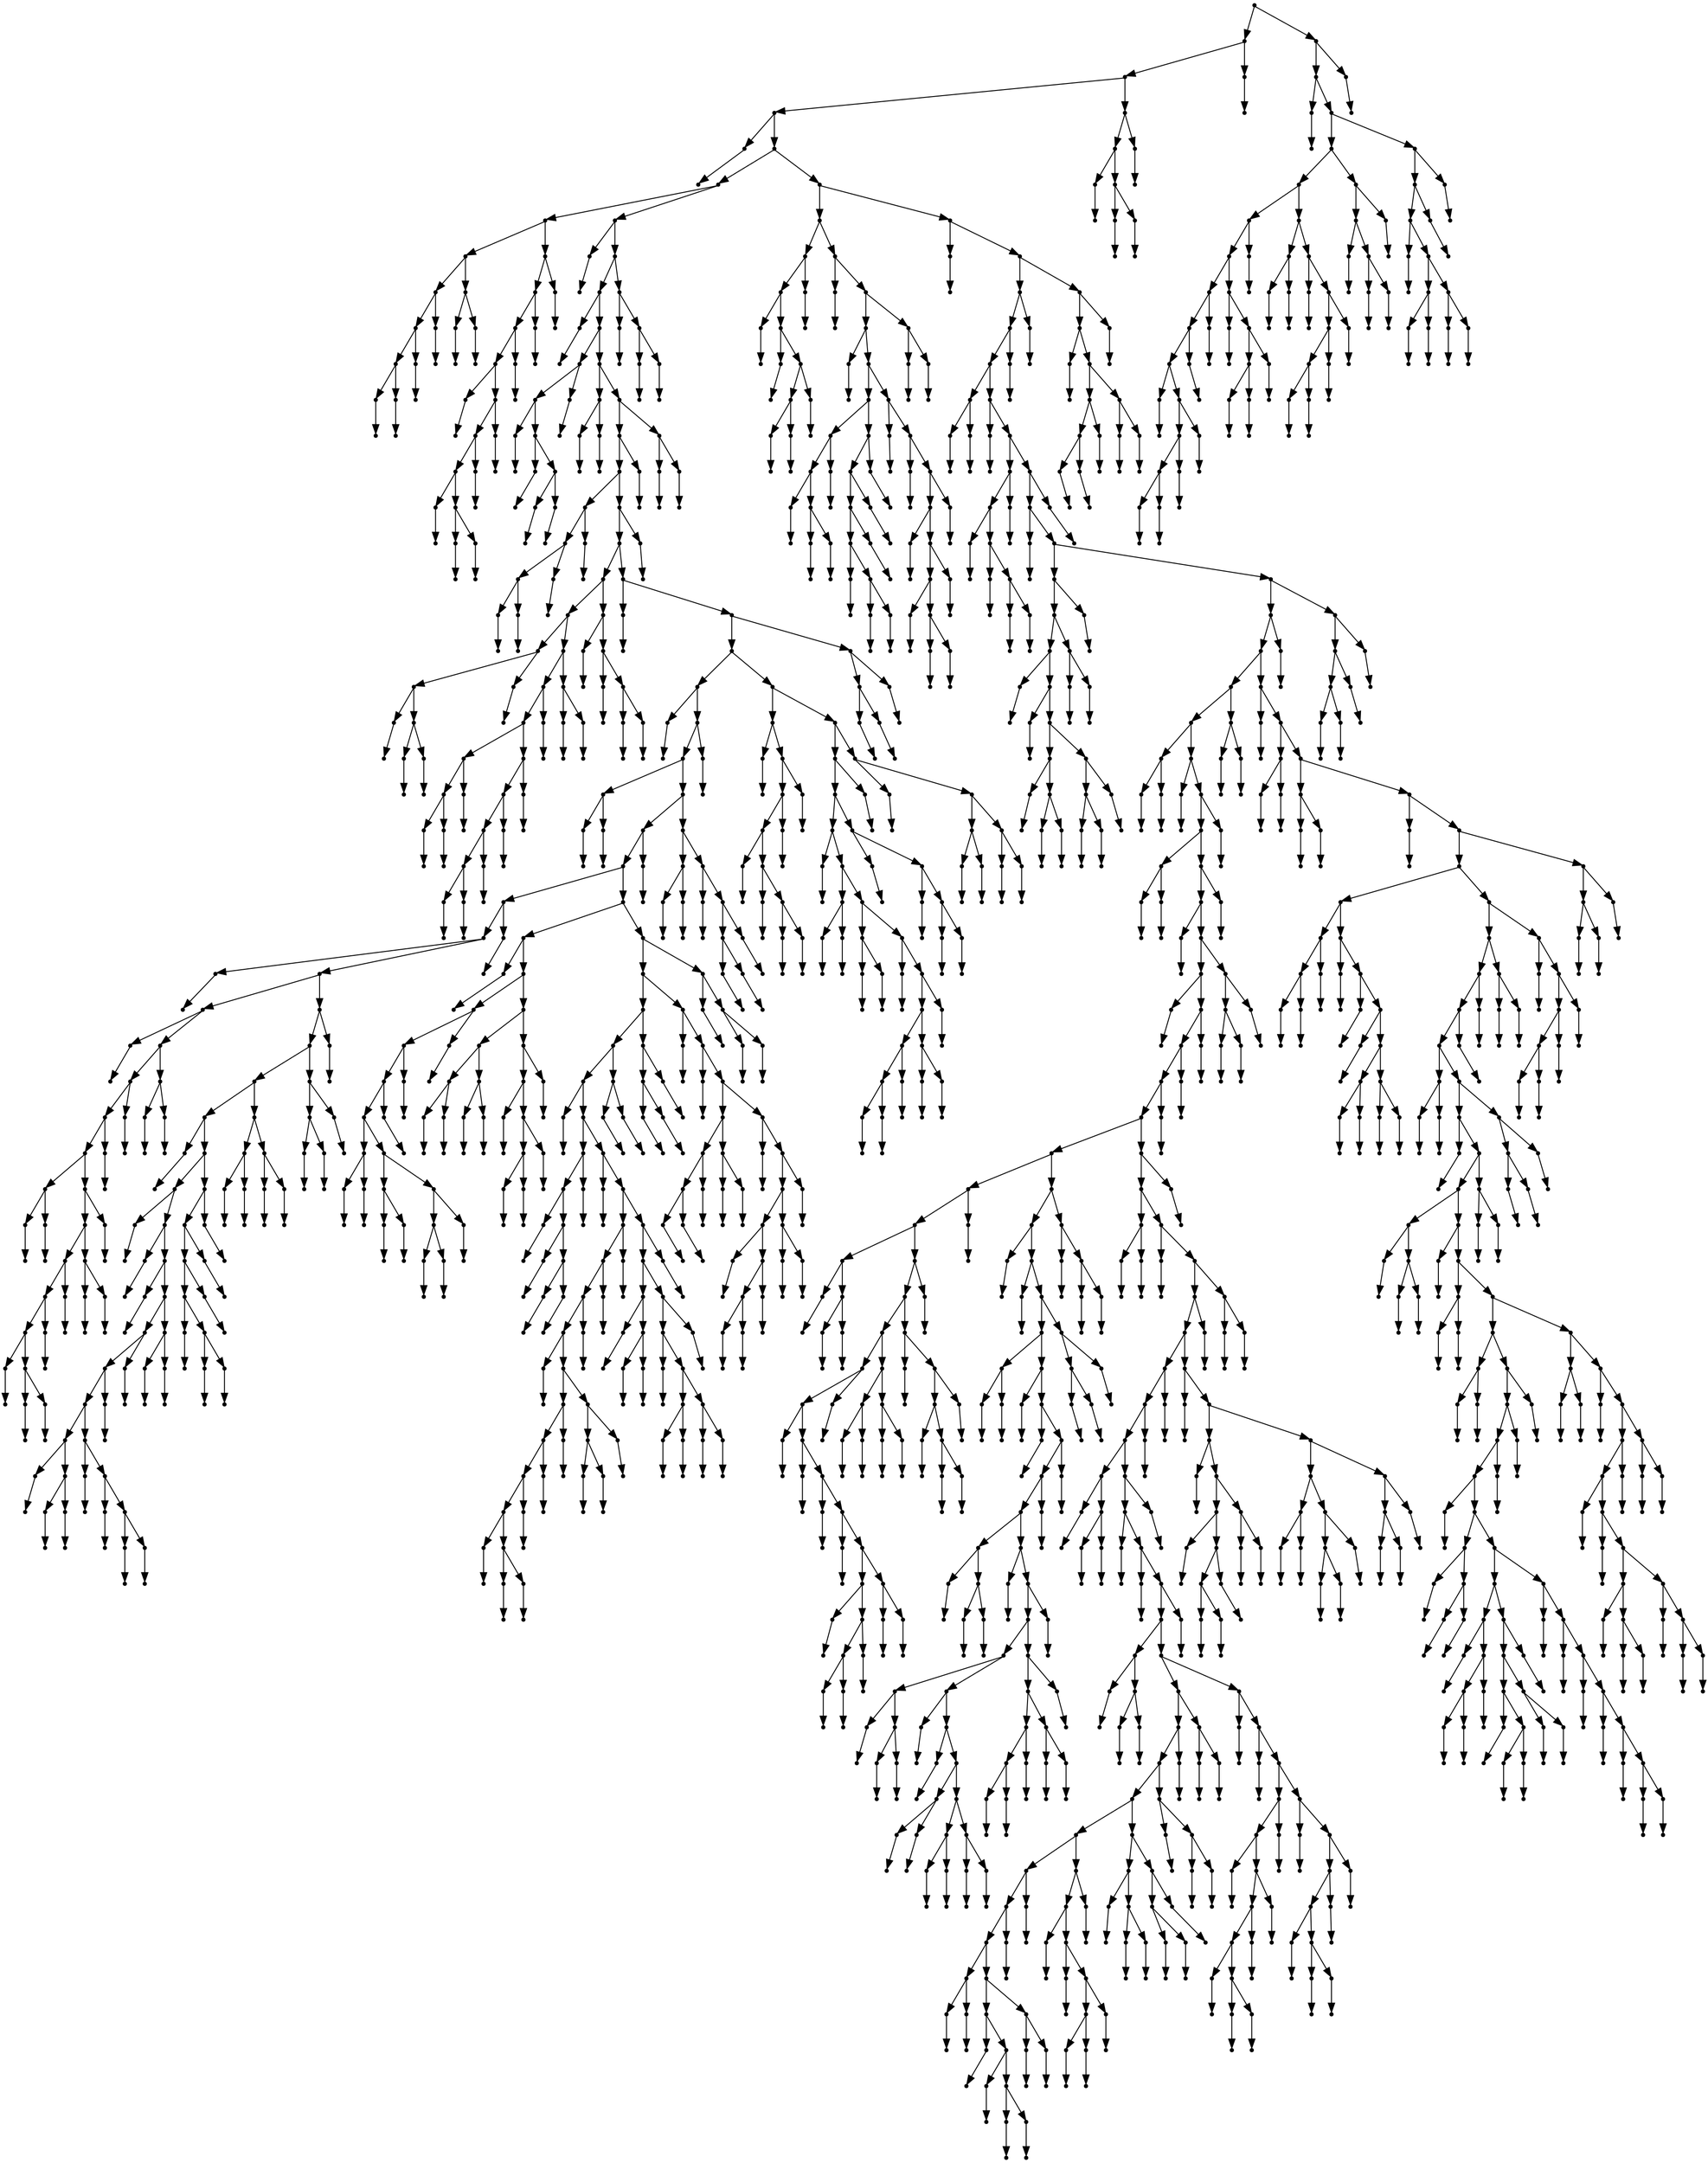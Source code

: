 digraph {
  1669 [shape=point];
  1573 [shape=point];
  1570 [shape=point];
  1558 [shape=point];
  1 [shape=point];
  0 [shape=point];
  1557 [shape=point];
  651 [shape=point];
  45 [shape=point];
  18 [shape=point];
  12 [shape=point];
  9 [shape=point];
  6 [shape=point];
  3 [shape=point];
  2 [shape=point];
  5 [shape=point];
  4 [shape=point];
  8 [shape=point];
  7 [shape=point];
  11 [shape=point];
  10 [shape=point];
  17 [shape=point];
  14 [shape=point];
  13 [shape=point];
  16 [shape=point];
  15 [shape=point];
  44 [shape=point];
  41 [shape=point];
  38 [shape=point];
  35 [shape=point];
  20 [shape=point];
  19 [shape=point];
  34 [shape=point];
  31 [shape=point];
  28 [shape=point];
  22 [shape=point];
  21 [shape=point];
  27 [shape=point];
  24 [shape=point];
  23 [shape=point];
  26 [shape=point];
  25 [shape=point];
  30 [shape=point];
  29 [shape=point];
  33 [shape=point];
  32 [shape=point];
  37 [shape=point];
  36 [shape=point];
  40 [shape=point];
  39 [shape=point];
  43 [shape=point];
  42 [shape=point];
  650 [shape=point];
  47 [shape=point];
  46 [shape=point];
  649 [shape=point];
  640 [shape=point];
  49 [shape=point];
  48 [shape=point];
  639 [shape=point];
  63 [shape=point];
  60 [shape=point];
  51 [shape=point];
  50 [shape=point];
  59 [shape=point];
  53 [shape=point];
  52 [shape=point];
  58 [shape=point];
  55 [shape=point];
  54 [shape=point];
  57 [shape=point];
  56 [shape=point];
  62 [shape=point];
  61 [shape=point];
  638 [shape=point];
  68 [shape=point];
  65 [shape=point];
  64 [shape=point];
  67 [shape=point];
  66 [shape=point];
  637 [shape=point];
  631 [shape=point];
  628 [shape=point];
  79 [shape=point];
  76 [shape=point];
  73 [shape=point];
  70 [shape=point];
  69 [shape=point];
  72 [shape=point];
  71 [shape=point];
  75 [shape=point];
  74 [shape=point];
  78 [shape=point];
  77 [shape=point];
  627 [shape=point];
  624 [shape=point];
  135 [shape=point];
  123 [shape=point];
  90 [shape=point];
  87 [shape=point];
  81 [shape=point];
  80 [shape=point];
  86 [shape=point];
  83 [shape=point];
  82 [shape=point];
  85 [shape=point];
  84 [shape=point];
  89 [shape=point];
  88 [shape=point];
  122 [shape=point];
  116 [shape=point];
  113 [shape=point];
  98 [shape=point];
  95 [shape=point];
  92 [shape=point];
  91 [shape=point];
  94 [shape=point];
  93 [shape=point];
  97 [shape=point];
  96 [shape=point];
  112 [shape=point];
  109 [shape=point];
  106 [shape=point];
  103 [shape=point];
  100 [shape=point];
  99 [shape=point];
  102 [shape=point];
  101 [shape=point];
  105 [shape=point];
  104 [shape=point];
  108 [shape=point];
  107 [shape=point];
  111 [shape=point];
  110 [shape=point];
  115 [shape=point];
  114 [shape=point];
  121 [shape=point];
  118 [shape=point];
  117 [shape=point];
  120 [shape=point];
  119 [shape=point];
  134 [shape=point];
  125 [shape=point];
  124 [shape=point];
  133 [shape=point];
  127 [shape=point];
  126 [shape=point];
  132 [shape=point];
  129 [shape=point];
  128 [shape=point];
  131 [shape=point];
  130 [shape=point];
  623 [shape=point];
  137 [shape=point];
  136 [shape=point];
  622 [shape=point];
  613 [shape=point];
  526 [shape=point];
  139 [shape=point];
  138 [shape=point];
  525 [shape=point];
  522 [shape=point];
  144 [shape=point];
  141 [shape=point];
  140 [shape=point];
  143 [shape=point];
  142 [shape=point];
  521 [shape=point];
  503 [shape=point];
  500 [shape=point];
  281 [shape=point];
  278 [shape=point];
  146 [shape=point];
  145 [shape=point];
  277 [shape=point];
  190 [shape=point];
  148 [shape=point];
  147 [shape=point];
  189 [shape=point];
  183 [shape=point];
  180 [shape=point];
  177 [shape=point];
  153 [shape=point];
  150 [shape=point];
  149 [shape=point];
  152 [shape=point];
  151 [shape=point];
  176 [shape=point];
  173 [shape=point];
  167 [shape=point];
  164 [shape=point];
  161 [shape=point];
  155 [shape=point];
  154 [shape=point];
  160 [shape=point];
  157 [shape=point];
  156 [shape=point];
  159 [shape=point];
  158 [shape=point];
  163 [shape=point];
  162 [shape=point];
  166 [shape=point];
  165 [shape=point];
  172 [shape=point];
  169 [shape=point];
  168 [shape=point];
  171 [shape=point];
  170 [shape=point];
  175 [shape=point];
  174 [shape=point];
  179 [shape=point];
  178 [shape=point];
  182 [shape=point];
  181 [shape=point];
  188 [shape=point];
  185 [shape=point];
  184 [shape=point];
  187 [shape=point];
  186 [shape=point];
  276 [shape=point];
  273 [shape=point];
  264 [shape=point];
  252 [shape=point];
  192 [shape=point];
  191 [shape=point];
  251 [shape=point];
  233 [shape=point];
  194 [shape=point];
  193 [shape=point];
  232 [shape=point];
  196 [shape=point];
  195 [shape=point];
  231 [shape=point];
  198 [shape=point];
  197 [shape=point];
  230 [shape=point];
  224 [shape=point];
  221 [shape=point];
  218 [shape=point];
  206 [shape=point];
  200 [shape=point];
  199 [shape=point];
  205 [shape=point];
  202 [shape=point];
  201 [shape=point];
  204 [shape=point];
  203 [shape=point];
  217 [shape=point];
  208 [shape=point];
  207 [shape=point];
  216 [shape=point];
  210 [shape=point];
  209 [shape=point];
  215 [shape=point];
  212 [shape=point];
  211 [shape=point];
  214 [shape=point];
  213 [shape=point];
  220 [shape=point];
  219 [shape=point];
  223 [shape=point];
  222 [shape=point];
  229 [shape=point];
  226 [shape=point];
  225 [shape=point];
  228 [shape=point];
  227 [shape=point];
  250 [shape=point];
  247 [shape=point];
  244 [shape=point];
  241 [shape=point];
  235 [shape=point];
  234 [shape=point];
  240 [shape=point];
  237 [shape=point];
  236 [shape=point];
  239 [shape=point];
  238 [shape=point];
  243 [shape=point];
  242 [shape=point];
  246 [shape=point];
  245 [shape=point];
  249 [shape=point];
  248 [shape=point];
  263 [shape=point];
  257 [shape=point];
  254 [shape=point];
  253 [shape=point];
  256 [shape=point];
  255 [shape=point];
  262 [shape=point];
  259 [shape=point];
  258 [shape=point];
  261 [shape=point];
  260 [shape=point];
  272 [shape=point];
  269 [shape=point];
  266 [shape=point];
  265 [shape=point];
  268 [shape=point];
  267 [shape=point];
  271 [shape=point];
  270 [shape=point];
  275 [shape=point];
  274 [shape=point];
  280 [shape=point];
  279 [shape=point];
  499 [shape=point];
  340 [shape=point];
  283 [shape=point];
  282 [shape=point];
  339 [shape=point];
  312 [shape=point];
  309 [shape=point];
  306 [shape=point];
  303 [shape=point];
  288 [shape=point];
  285 [shape=point];
  284 [shape=point];
  287 [shape=point];
  286 [shape=point];
  302 [shape=point];
  293 [shape=point];
  290 [shape=point];
  289 [shape=point];
  292 [shape=point];
  291 [shape=point];
  301 [shape=point];
  298 [shape=point];
  295 [shape=point];
  294 [shape=point];
  297 [shape=point];
  296 [shape=point];
  300 [shape=point];
  299 [shape=point];
  305 [shape=point];
  304 [shape=point];
  308 [shape=point];
  307 [shape=point];
  311 [shape=point];
  310 [shape=point];
  338 [shape=point];
  323 [shape=point];
  317 [shape=point];
  314 [shape=point];
  313 [shape=point];
  316 [shape=point];
  315 [shape=point];
  322 [shape=point];
  319 [shape=point];
  318 [shape=point];
  321 [shape=point];
  320 [shape=point];
  337 [shape=point];
  334 [shape=point];
  325 [shape=point];
  324 [shape=point];
  333 [shape=point];
  330 [shape=point];
  327 [shape=point];
  326 [shape=point];
  329 [shape=point];
  328 [shape=point];
  332 [shape=point];
  331 [shape=point];
  336 [shape=point];
  335 [shape=point];
  498 [shape=point];
  489 [shape=point];
  444 [shape=point];
  435 [shape=point];
  429 [shape=point];
  342 [shape=point];
  341 [shape=point];
  428 [shape=point];
  356 [shape=point];
  353 [shape=point];
  344 [shape=point];
  343 [shape=point];
  352 [shape=point];
  346 [shape=point];
  345 [shape=point];
  351 [shape=point];
  348 [shape=point];
  347 [shape=point];
  350 [shape=point];
  349 [shape=point];
  355 [shape=point];
  354 [shape=point];
  427 [shape=point];
  358 [shape=point];
  357 [shape=point];
  426 [shape=point];
  396 [shape=point];
  393 [shape=point];
  390 [shape=point];
  387 [shape=point];
  360 [shape=point];
  359 [shape=point];
  386 [shape=point];
  377 [shape=point];
  374 [shape=point];
  371 [shape=point];
  368 [shape=point];
  362 [shape=point];
  361 [shape=point];
  367 [shape=point];
  364 [shape=point];
  363 [shape=point];
  366 [shape=point];
  365 [shape=point];
  370 [shape=point];
  369 [shape=point];
  373 [shape=point];
  372 [shape=point];
  376 [shape=point];
  375 [shape=point];
  385 [shape=point];
  382 [shape=point];
  379 [shape=point];
  378 [shape=point];
  381 [shape=point];
  380 [shape=point];
  384 [shape=point];
  383 [shape=point];
  389 [shape=point];
  388 [shape=point];
  392 [shape=point];
  391 [shape=point];
  395 [shape=point];
  394 [shape=point];
  425 [shape=point];
  422 [shape=point];
  404 [shape=point];
  398 [shape=point];
  397 [shape=point];
  403 [shape=point];
  400 [shape=point];
  399 [shape=point];
  402 [shape=point];
  401 [shape=point];
  421 [shape=point];
  418 [shape=point];
  406 [shape=point];
  405 [shape=point];
  417 [shape=point];
  411 [shape=point];
  408 [shape=point];
  407 [shape=point];
  410 [shape=point];
  409 [shape=point];
  416 [shape=point];
  413 [shape=point];
  412 [shape=point];
  415 [shape=point];
  414 [shape=point];
  420 [shape=point];
  419 [shape=point];
  424 [shape=point];
  423 [shape=point];
  434 [shape=point];
  431 [shape=point];
  430 [shape=point];
  433 [shape=point];
  432 [shape=point];
  443 [shape=point];
  440 [shape=point];
  437 [shape=point];
  436 [shape=point];
  439 [shape=point];
  438 [shape=point];
  442 [shape=point];
  441 [shape=point];
  488 [shape=point];
  446 [shape=point];
  445 [shape=point];
  487 [shape=point];
  448 [shape=point];
  447 [shape=point];
  486 [shape=point];
  462 [shape=point];
  456 [shape=point];
  453 [shape=point];
  450 [shape=point];
  449 [shape=point];
  452 [shape=point];
  451 [shape=point];
  455 [shape=point];
  454 [shape=point];
  461 [shape=point];
  458 [shape=point];
  457 [shape=point];
  460 [shape=point];
  459 [shape=point];
  485 [shape=point];
  464 [shape=point];
  463 [shape=point];
  484 [shape=point];
  481 [shape=point];
  475 [shape=point];
  466 [shape=point];
  465 [shape=point];
  474 [shape=point];
  471 [shape=point];
  468 [shape=point];
  467 [shape=point];
  470 [shape=point];
  469 [shape=point];
  473 [shape=point];
  472 [shape=point];
  480 [shape=point];
  477 [shape=point];
  476 [shape=point];
  479 [shape=point];
  478 [shape=point];
  483 [shape=point];
  482 [shape=point];
  497 [shape=point];
  491 [shape=point];
  490 [shape=point];
  496 [shape=point];
  493 [shape=point];
  492 [shape=point];
  495 [shape=point];
  494 [shape=point];
  502 [shape=point];
  501 [shape=point];
  520 [shape=point];
  508 [shape=point];
  505 [shape=point];
  504 [shape=point];
  507 [shape=point];
  506 [shape=point];
  519 [shape=point];
  510 [shape=point];
  509 [shape=point];
  518 [shape=point];
  515 [shape=point];
  512 [shape=point];
  511 [shape=point];
  514 [shape=point];
  513 [shape=point];
  517 [shape=point];
  516 [shape=point];
  524 [shape=point];
  523 [shape=point];
  612 [shape=point];
  546 [shape=point];
  528 [shape=point];
  527 [shape=point];
  545 [shape=point];
  542 [shape=point];
  539 [shape=point];
  530 [shape=point];
  529 [shape=point];
  538 [shape=point];
  532 [shape=point];
  531 [shape=point];
  537 [shape=point];
  534 [shape=point];
  533 [shape=point];
  536 [shape=point];
  535 [shape=point];
  541 [shape=point];
  540 [shape=point];
  544 [shape=point];
  543 [shape=point];
  611 [shape=point];
  596 [shape=point];
  593 [shape=point];
  581 [shape=point];
  548 [shape=point];
  547 [shape=point];
  580 [shape=point];
  553 [shape=point];
  550 [shape=point];
  549 [shape=point];
  552 [shape=point];
  551 [shape=point];
  579 [shape=point];
  558 [shape=point];
  555 [shape=point];
  554 [shape=point];
  557 [shape=point];
  556 [shape=point];
  578 [shape=point];
  560 [shape=point];
  559 [shape=point];
  577 [shape=point];
  574 [shape=point];
  568 [shape=point];
  565 [shape=point];
  562 [shape=point];
  561 [shape=point];
  564 [shape=point];
  563 [shape=point];
  567 [shape=point];
  566 [shape=point];
  573 [shape=point];
  570 [shape=point];
  569 [shape=point];
  572 [shape=point];
  571 [shape=point];
  576 [shape=point];
  575 [shape=point];
  592 [shape=point];
  583 [shape=point];
  582 [shape=point];
  591 [shape=point];
  585 [shape=point];
  584 [shape=point];
  590 [shape=point];
  587 [shape=point];
  586 [shape=point];
  589 [shape=point];
  588 [shape=point];
  595 [shape=point];
  594 [shape=point];
  610 [shape=point];
  598 [shape=point];
  597 [shape=point];
  609 [shape=point];
  603 [shape=point];
  600 [shape=point];
  599 [shape=point];
  602 [shape=point];
  601 [shape=point];
  608 [shape=point];
  605 [shape=point];
  604 [shape=point];
  607 [shape=point];
  606 [shape=point];
  621 [shape=point];
  618 [shape=point];
  615 [shape=point];
  614 [shape=point];
  617 [shape=point];
  616 [shape=point];
  620 [shape=point];
  619 [shape=point];
  626 [shape=point];
  625 [shape=point];
  630 [shape=point];
  629 [shape=point];
  636 [shape=point];
  633 [shape=point];
  632 [shape=point];
  635 [shape=point];
  634 [shape=point];
  648 [shape=point];
  642 [shape=point];
  641 [shape=point];
  647 [shape=point];
  644 [shape=point];
  643 [shape=point];
  646 [shape=point];
  645 [shape=point];
  1556 [shape=point];
  734 [shape=point];
  668 [shape=point];
  665 [shape=point];
  653 [shape=point];
  652 [shape=point];
  664 [shape=point];
  655 [shape=point];
  654 [shape=point];
  663 [shape=point];
  660 [shape=point];
  657 [shape=point];
  656 [shape=point];
  659 [shape=point];
  658 [shape=point];
  662 [shape=point];
  661 [shape=point];
  667 [shape=point];
  666 [shape=point];
  733 [shape=point];
  670 [shape=point];
  669 [shape=point];
  732 [shape=point];
  726 [shape=point];
  672 [shape=point];
  671 [shape=point];
  725 [shape=point];
  701 [shape=point];
  683 [shape=point];
  680 [shape=point];
  674 [shape=point];
  673 [shape=point];
  679 [shape=point];
  676 [shape=point];
  675 [shape=point];
  678 [shape=point];
  677 [shape=point];
  682 [shape=point];
  681 [shape=point];
  700 [shape=point];
  697 [shape=point];
  694 [shape=point];
  691 [shape=point];
  685 [shape=point];
  684 [shape=point];
  690 [shape=point];
  687 [shape=point];
  686 [shape=point];
  689 [shape=point];
  688 [shape=point];
  693 [shape=point];
  692 [shape=point];
  696 [shape=point];
  695 [shape=point];
  699 [shape=point];
  698 [shape=point];
  724 [shape=point];
  703 [shape=point];
  702 [shape=point];
  723 [shape=point];
  705 [shape=point];
  704 [shape=point];
  722 [shape=point];
  719 [shape=point];
  707 [shape=point];
  706 [shape=point];
  718 [shape=point];
  715 [shape=point];
  709 [shape=point];
  708 [shape=point];
  714 [shape=point];
  711 [shape=point];
  710 [shape=point];
  713 [shape=point];
  712 [shape=point];
  717 [shape=point];
  716 [shape=point];
  721 [shape=point];
  720 [shape=point];
  731 [shape=point];
  728 [shape=point];
  727 [shape=point];
  730 [shape=point];
  729 [shape=point];
  1555 [shape=point];
  736 [shape=point];
  735 [shape=point];
  1554 [shape=point];
  1533 [shape=point];
  1530 [shape=point];
  1527 [shape=point];
  741 [shape=point];
  738 [shape=point];
  737 [shape=point];
  740 [shape=point];
  739 [shape=point];
  1526 [shape=point];
  743 [shape=point];
  742 [shape=point];
  1525 [shape=point];
  757 [shape=point];
  754 [shape=point];
  745 [shape=point];
  744 [shape=point];
  753 [shape=point];
  747 [shape=point];
  746 [shape=point];
  752 [shape=point];
  749 [shape=point];
  748 [shape=point];
  751 [shape=point];
  750 [shape=point];
  756 [shape=point];
  755 [shape=point];
  1524 [shape=point];
  1521 [shape=point];
  759 [shape=point];
  758 [shape=point];
  1520 [shape=point];
  791 [shape=point];
  788 [shape=point];
  782 [shape=point];
  761 [shape=point];
  760 [shape=point];
  781 [shape=point];
  763 [shape=point];
  762 [shape=point];
  780 [shape=point];
  771 [shape=point];
  765 [shape=point];
  764 [shape=point];
  770 [shape=point];
  767 [shape=point];
  766 [shape=point];
  769 [shape=point];
  768 [shape=point];
  779 [shape=point];
  776 [shape=point];
  773 [shape=point];
  772 [shape=point];
  775 [shape=point];
  774 [shape=point];
  778 [shape=point];
  777 [shape=point];
  787 [shape=point];
  784 [shape=point];
  783 [shape=point];
  786 [shape=point];
  785 [shape=point];
  790 [shape=point];
  789 [shape=point];
  1519 [shape=point];
  1507 [shape=point];
  1504 [shape=point];
  1258 [shape=point];
  1252 [shape=point];
  796 [shape=point];
  793 [shape=point];
  792 [shape=point];
  795 [shape=point];
  794 [shape=point];
  1251 [shape=point];
  798 [shape=point];
  797 [shape=point];
  1250 [shape=point];
  1247 [shape=point];
  803 [shape=point];
  800 [shape=point];
  799 [shape=point];
  802 [shape=point];
  801 [shape=point];
  1246 [shape=point];
  1243 [shape=point];
  805 [shape=point];
  804 [shape=point];
  1242 [shape=point];
  1233 [shape=point];
  807 [shape=point];
  806 [shape=point];
  1232 [shape=point];
  1229 [shape=point];
  1226 [shape=point];
  1223 [shape=point];
  989 [shape=point];
  881 [shape=point];
  878 [shape=point];
  815 [shape=point];
  809 [shape=point];
  808 [shape=point];
  814 [shape=point];
  811 [shape=point];
  810 [shape=point];
  813 [shape=point];
  812 [shape=point];
  877 [shape=point];
  874 [shape=point];
  859 [shape=point];
  847 [shape=point];
  844 [shape=point];
  817 [shape=point];
  816 [shape=point];
  843 [shape=point];
  819 [shape=point];
  818 [shape=point];
  842 [shape=point];
  821 [shape=point];
  820 [shape=point];
  841 [shape=point];
  823 [shape=point];
  822 [shape=point];
  840 [shape=point];
  834 [shape=point];
  825 [shape=point];
  824 [shape=point];
  833 [shape=point];
  830 [shape=point];
  827 [shape=point];
  826 [shape=point];
  829 [shape=point];
  828 [shape=point];
  832 [shape=point];
  831 [shape=point];
  839 [shape=point];
  836 [shape=point];
  835 [shape=point];
  838 [shape=point];
  837 [shape=point];
  846 [shape=point];
  845 [shape=point];
  858 [shape=point];
  852 [shape=point];
  849 [shape=point];
  848 [shape=point];
  851 [shape=point];
  850 [shape=point];
  857 [shape=point];
  854 [shape=point];
  853 [shape=point];
  856 [shape=point];
  855 [shape=point];
  873 [shape=point];
  861 [shape=point];
  860 [shape=point];
  872 [shape=point];
  869 [shape=point];
  863 [shape=point];
  862 [shape=point];
  868 [shape=point];
  865 [shape=point];
  864 [shape=point];
  867 [shape=point];
  866 [shape=point];
  871 [shape=point];
  870 [shape=point];
  876 [shape=point];
  875 [shape=point];
  880 [shape=point];
  879 [shape=point];
  988 [shape=point];
  979 [shape=point];
  883 [shape=point];
  882 [shape=point];
  978 [shape=point];
  885 [shape=point];
  884 [shape=point];
  977 [shape=point];
  968 [shape=point];
  890 [shape=point];
  887 [shape=point];
  886 [shape=point];
  889 [shape=point];
  888 [shape=point];
  967 [shape=point];
  892 [shape=point];
  891 [shape=point];
  966 [shape=point];
  894 [shape=point];
  893 [shape=point];
  965 [shape=point];
  962 [shape=point];
  959 [shape=point];
  902 [shape=point];
  896 [shape=point];
  895 [shape=point];
  901 [shape=point];
  898 [shape=point];
  897 [shape=point];
  900 [shape=point];
  899 [shape=point];
  958 [shape=point];
  904 [shape=point];
  903 [shape=point];
  957 [shape=point];
  954 [shape=point];
  936 [shape=point];
  912 [shape=point];
  906 [shape=point];
  905 [shape=point];
  911 [shape=point];
  908 [shape=point];
  907 [shape=point];
  910 [shape=point];
  909 [shape=point];
  935 [shape=point];
  914 [shape=point];
  913 [shape=point];
  934 [shape=point];
  916 [shape=point];
  915 [shape=point];
  933 [shape=point];
  921 [shape=point];
  918 [shape=point];
  917 [shape=point];
  920 [shape=point];
  919 [shape=point];
  932 [shape=point];
  926 [shape=point];
  923 [shape=point];
  922 [shape=point];
  925 [shape=point];
  924 [shape=point];
  931 [shape=point];
  928 [shape=point];
  927 [shape=point];
  930 [shape=point];
  929 [shape=point];
  953 [shape=point];
  950 [shape=point];
  944 [shape=point];
  941 [shape=point];
  938 [shape=point];
  937 [shape=point];
  940 [shape=point];
  939 [shape=point];
  943 [shape=point];
  942 [shape=point];
  949 [shape=point];
  946 [shape=point];
  945 [shape=point];
  948 [shape=point];
  947 [shape=point];
  952 [shape=point];
  951 [shape=point];
  956 [shape=point];
  955 [shape=point];
  961 [shape=point];
  960 [shape=point];
  964 [shape=point];
  963 [shape=point];
  976 [shape=point];
  973 [shape=point];
  970 [shape=point];
  969 [shape=point];
  972 [shape=point];
  971 [shape=point];
  975 [shape=point];
  974 [shape=point];
  987 [shape=point];
  981 [shape=point];
  980 [shape=point];
  986 [shape=point];
  983 [shape=point];
  982 [shape=point];
  985 [shape=point];
  984 [shape=point];
  1222 [shape=point];
  1219 [shape=point];
  994 [shape=point];
  991 [shape=point];
  990 [shape=point];
  993 [shape=point];
  992 [shape=point];
  1218 [shape=point];
  996 [shape=point];
  995 [shape=point];
  1217 [shape=point];
  1211 [shape=point];
  1208 [shape=point];
  1160 [shape=point];
  1157 [shape=point];
  1154 [shape=point];
  1004 [shape=point];
  998 [shape=point];
  997 [shape=point];
  1003 [shape=point];
  1000 [shape=point];
  999 [shape=point];
  1002 [shape=point];
  1001 [shape=point];
  1153 [shape=point];
  1150 [shape=point];
  1006 [shape=point];
  1005 [shape=point];
  1149 [shape=point];
  1008 [shape=point];
  1007 [shape=point];
  1148 [shape=point];
  1145 [shape=point];
  1016 [shape=point];
  1010 [shape=point];
  1009 [shape=point];
  1015 [shape=point];
  1012 [shape=point];
  1011 [shape=point];
  1014 [shape=point];
  1013 [shape=point];
  1144 [shape=point];
  1099 [shape=point];
  1093 [shape=point];
  1090 [shape=point];
  1081 [shape=point];
  1063 [shape=point];
  1045 [shape=point];
  1042 [shape=point];
  1039 [shape=point];
  1021 [shape=point];
  1018 [shape=point];
  1017 [shape=point];
  1020 [shape=point];
  1019 [shape=point];
  1038 [shape=point];
  1032 [shape=point];
  1023 [shape=point];
  1022 [shape=point];
  1031 [shape=point];
  1025 [shape=point];
  1024 [shape=point];
  1030 [shape=point];
  1027 [shape=point];
  1026 [shape=point];
  1029 [shape=point];
  1028 [shape=point];
  1037 [shape=point];
  1034 [shape=point];
  1033 [shape=point];
  1036 [shape=point];
  1035 [shape=point];
  1041 [shape=point];
  1040 [shape=point];
  1044 [shape=point];
  1043 [shape=point];
  1062 [shape=point];
  1059 [shape=point];
  1047 [shape=point];
  1046 [shape=point];
  1058 [shape=point];
  1049 [shape=point];
  1048 [shape=point];
  1057 [shape=point];
  1054 [shape=point];
  1051 [shape=point];
  1050 [shape=point];
  1053 [shape=point];
  1052 [shape=point];
  1056 [shape=point];
  1055 [shape=point];
  1061 [shape=point];
  1060 [shape=point];
  1080 [shape=point];
  1071 [shape=point];
  1065 [shape=point];
  1064 [shape=point];
  1070 [shape=point];
  1067 [shape=point];
  1066 [shape=point];
  1069 [shape=point];
  1068 [shape=point];
  1079 [shape=point];
  1076 [shape=point];
  1073 [shape=point];
  1072 [shape=point];
  1075 [shape=point];
  1074 [shape=point];
  1078 [shape=point];
  1077 [shape=point];
  1089 [shape=point];
  1083 [shape=point];
  1082 [shape=point];
  1088 [shape=point];
  1085 [shape=point];
  1084 [shape=point];
  1087 [shape=point];
  1086 [shape=point];
  1092 [shape=point];
  1091 [shape=point];
  1098 [shape=point];
  1095 [shape=point];
  1094 [shape=point];
  1097 [shape=point];
  1096 [shape=point];
  1143 [shape=point];
  1101 [shape=point];
  1100 [shape=point];
  1142 [shape=point];
  1103 [shape=point];
  1102 [shape=point];
  1141 [shape=point];
  1123 [shape=point];
  1120 [shape=point];
  1105 [shape=point];
  1104 [shape=point];
  1119 [shape=point];
  1116 [shape=point];
  1113 [shape=point];
  1107 [shape=point];
  1106 [shape=point];
  1112 [shape=point];
  1109 [shape=point];
  1108 [shape=point];
  1111 [shape=point];
  1110 [shape=point];
  1115 [shape=point];
  1114 [shape=point];
  1118 [shape=point];
  1117 [shape=point];
  1122 [shape=point];
  1121 [shape=point];
  1140 [shape=point];
  1125 [shape=point];
  1124 [shape=point];
  1139 [shape=point];
  1136 [shape=point];
  1133 [shape=point];
  1127 [shape=point];
  1126 [shape=point];
  1132 [shape=point];
  1129 [shape=point];
  1128 [shape=point];
  1131 [shape=point];
  1130 [shape=point];
  1135 [shape=point];
  1134 [shape=point];
  1138 [shape=point];
  1137 [shape=point];
  1147 [shape=point];
  1146 [shape=point];
  1152 [shape=point];
  1151 [shape=point];
  1156 [shape=point];
  1155 [shape=point];
  1159 [shape=point];
  1158 [shape=point];
  1207 [shape=point];
  1162 [shape=point];
  1161 [shape=point];
  1206 [shape=point];
  1182 [shape=point];
  1164 [shape=point];
  1163 [shape=point];
  1181 [shape=point];
  1175 [shape=point];
  1166 [shape=point];
  1165 [shape=point];
  1174 [shape=point];
  1171 [shape=point];
  1168 [shape=point];
  1167 [shape=point];
  1170 [shape=point];
  1169 [shape=point];
  1173 [shape=point];
  1172 [shape=point];
  1180 [shape=point];
  1177 [shape=point];
  1176 [shape=point];
  1179 [shape=point];
  1178 [shape=point];
  1205 [shape=point];
  1196 [shape=point];
  1187 [shape=point];
  1184 [shape=point];
  1183 [shape=point];
  1186 [shape=point];
  1185 [shape=point];
  1195 [shape=point];
  1192 [shape=point];
  1189 [shape=point];
  1188 [shape=point];
  1191 [shape=point];
  1190 [shape=point];
  1194 [shape=point];
  1193 [shape=point];
  1204 [shape=point];
  1201 [shape=point];
  1198 [shape=point];
  1197 [shape=point];
  1200 [shape=point];
  1199 [shape=point];
  1203 [shape=point];
  1202 [shape=point];
  1210 [shape=point];
  1209 [shape=point];
  1216 [shape=point];
  1213 [shape=point];
  1212 [shape=point];
  1215 [shape=point];
  1214 [shape=point];
  1221 [shape=point];
  1220 [shape=point];
  1225 [shape=point];
  1224 [shape=point];
  1228 [shape=point];
  1227 [shape=point];
  1231 [shape=point];
  1230 [shape=point];
  1241 [shape=point];
  1238 [shape=point];
  1235 [shape=point];
  1234 [shape=point];
  1237 [shape=point];
  1236 [shape=point];
  1240 [shape=point];
  1239 [shape=point];
  1245 [shape=point];
  1244 [shape=point];
  1249 [shape=point];
  1248 [shape=point];
  1257 [shape=point];
  1254 [shape=point];
  1253 [shape=point];
  1256 [shape=point];
  1255 [shape=point];
  1503 [shape=point];
  1260 [shape=point];
  1259 [shape=point];
  1502 [shape=point];
  1265 [shape=point];
  1262 [shape=point];
  1261 [shape=point];
  1264 [shape=point];
  1263 [shape=point];
  1501 [shape=point];
  1270 [shape=point];
  1267 [shape=point];
  1266 [shape=point];
  1269 [shape=point];
  1268 [shape=point];
  1500 [shape=point];
  1272 [shape=point];
  1271 [shape=point];
  1499 [shape=point];
  1490 [shape=point];
  1301 [shape=point];
  1280 [shape=point];
  1277 [shape=point];
  1274 [shape=point];
  1273 [shape=point];
  1276 [shape=point];
  1275 [shape=point];
  1279 [shape=point];
  1278 [shape=point];
  1300 [shape=point];
  1282 [shape=point];
  1281 [shape=point];
  1299 [shape=point];
  1284 [shape=point];
  1283 [shape=point];
  1298 [shape=point];
  1286 [shape=point];
  1285 [shape=point];
  1297 [shape=point];
  1291 [shape=point];
  1288 [shape=point];
  1287 [shape=point];
  1290 [shape=point];
  1289 [shape=point];
  1296 [shape=point];
  1293 [shape=point];
  1292 [shape=point];
  1295 [shape=point];
  1294 [shape=point];
  1489 [shape=point];
  1474 [shape=point];
  1468 [shape=point];
  1465 [shape=point];
  1462 [shape=point];
  1306 [shape=point];
  1303 [shape=point];
  1302 [shape=point];
  1305 [shape=point];
  1304 [shape=point];
  1461 [shape=point];
  1452 [shape=point];
  1308 [shape=point];
  1307 [shape=point];
  1451 [shape=point];
  1445 [shape=point];
  1316 [shape=point];
  1310 [shape=point];
  1309 [shape=point];
  1315 [shape=point];
  1312 [shape=point];
  1311 [shape=point];
  1314 [shape=point];
  1313 [shape=point];
  1444 [shape=point];
  1318 [shape=point];
  1317 [shape=point];
  1443 [shape=point];
  1323 [shape=point];
  1320 [shape=point];
  1319 [shape=point];
  1322 [shape=point];
  1321 [shape=point];
  1442 [shape=point];
  1400 [shape=point];
  1328 [shape=point];
  1325 [shape=point];
  1324 [shape=point];
  1327 [shape=point];
  1326 [shape=point];
  1399 [shape=point];
  1396 [shape=point];
  1393 [shape=point];
  1390 [shape=point];
  1330 [shape=point];
  1329 [shape=point];
  1389 [shape=point];
  1338 [shape=point];
  1332 [shape=point];
  1331 [shape=point];
  1337 [shape=point];
  1334 [shape=point];
  1333 [shape=point];
  1336 [shape=point];
  1335 [shape=point];
  1388 [shape=point];
  1367 [shape=point];
  1349 [shape=point];
  1340 [shape=point];
  1339 [shape=point];
  1348 [shape=point];
  1345 [shape=point];
  1342 [shape=point];
  1341 [shape=point];
  1344 [shape=point];
  1343 [shape=point];
  1347 [shape=point];
  1346 [shape=point];
  1366 [shape=point];
  1363 [shape=point];
  1357 [shape=point];
  1351 [shape=point];
  1350 [shape=point];
  1356 [shape=point];
  1353 [shape=point];
  1352 [shape=point];
  1355 [shape=point];
  1354 [shape=point];
  1362 [shape=point];
  1359 [shape=point];
  1358 [shape=point];
  1361 [shape=point];
  1360 [shape=point];
  1365 [shape=point];
  1364 [shape=point];
  1387 [shape=point];
  1369 [shape=point];
  1368 [shape=point];
  1386 [shape=point];
  1371 [shape=point];
  1370 [shape=point];
  1385 [shape=point];
  1373 [shape=point];
  1372 [shape=point];
  1384 [shape=point];
  1375 [shape=point];
  1374 [shape=point];
  1383 [shape=point];
  1377 [shape=point];
  1376 [shape=point];
  1382 [shape=point];
  1379 [shape=point];
  1378 [shape=point];
  1381 [shape=point];
  1380 [shape=point];
  1392 [shape=point];
  1391 [shape=point];
  1395 [shape=point];
  1394 [shape=point];
  1398 [shape=point];
  1397 [shape=point];
  1441 [shape=point];
  1405 [shape=point];
  1402 [shape=point];
  1401 [shape=point];
  1404 [shape=point];
  1403 [shape=point];
  1440 [shape=point];
  1407 [shape=point];
  1406 [shape=point];
  1439 [shape=point];
  1433 [shape=point];
  1430 [shape=point];
  1409 [shape=point];
  1408 [shape=point];
  1429 [shape=point];
  1411 [shape=point];
  1410 [shape=point];
  1428 [shape=point];
  1419 [shape=point];
  1413 [shape=point];
  1412 [shape=point];
  1418 [shape=point];
  1415 [shape=point];
  1414 [shape=point];
  1417 [shape=point];
  1416 [shape=point];
  1427 [shape=point];
  1421 [shape=point];
  1420 [shape=point];
  1426 [shape=point];
  1423 [shape=point];
  1422 [shape=point];
  1425 [shape=point];
  1424 [shape=point];
  1432 [shape=point];
  1431 [shape=point];
  1438 [shape=point];
  1435 [shape=point];
  1434 [shape=point];
  1437 [shape=point];
  1436 [shape=point];
  1450 [shape=point];
  1447 [shape=point];
  1446 [shape=point];
  1449 [shape=point];
  1448 [shape=point];
  1460 [shape=point];
  1457 [shape=point];
  1454 [shape=point];
  1453 [shape=point];
  1456 [shape=point];
  1455 [shape=point];
  1459 [shape=point];
  1458 [shape=point];
  1464 [shape=point];
  1463 [shape=point];
  1467 [shape=point];
  1466 [shape=point];
  1473 [shape=point];
  1470 [shape=point];
  1469 [shape=point];
  1472 [shape=point];
  1471 [shape=point];
  1488 [shape=point];
  1476 [shape=point];
  1475 [shape=point];
  1487 [shape=point];
  1484 [shape=point];
  1481 [shape=point];
  1478 [shape=point];
  1477 [shape=point];
  1480 [shape=point];
  1479 [shape=point];
  1483 [shape=point];
  1482 [shape=point];
  1486 [shape=point];
  1485 [shape=point];
  1498 [shape=point];
  1495 [shape=point];
  1492 [shape=point];
  1491 [shape=point];
  1494 [shape=point];
  1493 [shape=point];
  1497 [shape=point];
  1496 [shape=point];
  1506 [shape=point];
  1505 [shape=point];
  1518 [shape=point];
  1515 [shape=point];
  1512 [shape=point];
  1509 [shape=point];
  1508 [shape=point];
  1511 [shape=point];
  1510 [shape=point];
  1514 [shape=point];
  1513 [shape=point];
  1517 [shape=point];
  1516 [shape=point];
  1523 [shape=point];
  1522 [shape=point];
  1529 [shape=point];
  1528 [shape=point];
  1532 [shape=point];
  1531 [shape=point];
  1553 [shape=point];
  1550 [shape=point];
  1535 [shape=point];
  1534 [shape=point];
  1549 [shape=point];
  1543 [shape=point];
  1540 [shape=point];
  1537 [shape=point];
  1536 [shape=point];
  1539 [shape=point];
  1538 [shape=point];
  1542 [shape=point];
  1541 [shape=point];
  1548 [shape=point];
  1545 [shape=point];
  1544 [shape=point];
  1547 [shape=point];
  1546 [shape=point];
  1552 [shape=point];
  1551 [shape=point];
  1569 [shape=point];
  1566 [shape=point];
  1560 [shape=point];
  1559 [shape=point];
  1565 [shape=point];
  1562 [shape=point];
  1561 [shape=point];
  1564 [shape=point];
  1563 [shape=point];
  1568 [shape=point];
  1567 [shape=point];
  1572 [shape=point];
  1571 [shape=point];
  1668 [shape=point];
  1665 [shape=point];
  1575 [shape=point];
  1574 [shape=point];
  1664 [shape=point];
  1643 [shape=point];
  1631 [shape=point];
  1610 [shape=point];
  1607 [shape=point];
  1595 [shape=point];
  1592 [shape=point];
  1589 [shape=point];
  1577 [shape=point];
  1576 [shape=point];
  1588 [shape=point];
  1585 [shape=point];
  1582 [shape=point];
  1579 [shape=point];
  1578 [shape=point];
  1581 [shape=point];
  1580 [shape=point];
  1584 [shape=point];
  1583 [shape=point];
  1587 [shape=point];
  1586 [shape=point];
  1591 [shape=point];
  1590 [shape=point];
  1594 [shape=point];
  1593 [shape=point];
  1606 [shape=point];
  1597 [shape=point];
  1596 [shape=point];
  1605 [shape=point];
  1602 [shape=point];
  1599 [shape=point];
  1598 [shape=point];
  1601 [shape=point];
  1600 [shape=point];
  1604 [shape=point];
  1603 [shape=point];
  1609 [shape=point];
  1608 [shape=point];
  1630 [shape=point];
  1615 [shape=point];
  1612 [shape=point];
  1611 [shape=point];
  1614 [shape=point];
  1613 [shape=point];
  1629 [shape=point];
  1617 [shape=point];
  1616 [shape=point];
  1628 [shape=point];
  1625 [shape=point];
  1622 [shape=point];
  1619 [shape=point];
  1618 [shape=point];
  1621 [shape=point];
  1620 [shape=point];
  1624 [shape=point];
  1623 [shape=point];
  1627 [shape=point];
  1626 [shape=point];
  1642 [shape=point];
  1639 [shape=point];
  1633 [shape=point];
  1632 [shape=point];
  1638 [shape=point];
  1635 [shape=point];
  1634 [shape=point];
  1637 [shape=point];
  1636 [shape=point];
  1641 [shape=point];
  1640 [shape=point];
  1663 [shape=point];
  1660 [shape=point];
  1657 [shape=point];
  1645 [shape=point];
  1644 [shape=point];
  1656 [shape=point];
  1650 [shape=point];
  1647 [shape=point];
  1646 [shape=point];
  1649 [shape=point];
  1648 [shape=point];
  1655 [shape=point];
  1652 [shape=point];
  1651 [shape=point];
  1654 [shape=point];
  1653 [shape=point];
  1659 [shape=point];
  1658 [shape=point];
  1662 [shape=point];
  1661 [shape=point];
  1667 [shape=point];
  1666 [shape=point];
1669 -> 1573;
1573 -> 1570;
1570 -> 1558;
1558 -> 1;
1 -> 0;
1558 -> 1557;
1557 -> 651;
651 -> 45;
45 -> 18;
18 -> 12;
12 -> 9;
9 -> 6;
6 -> 3;
3 -> 2;
6 -> 5;
5 -> 4;
9 -> 8;
8 -> 7;
12 -> 11;
11 -> 10;
18 -> 17;
17 -> 14;
14 -> 13;
17 -> 16;
16 -> 15;
45 -> 44;
44 -> 41;
41 -> 38;
38 -> 35;
35 -> 20;
20 -> 19;
35 -> 34;
34 -> 31;
31 -> 28;
28 -> 22;
22 -> 21;
28 -> 27;
27 -> 24;
24 -> 23;
27 -> 26;
26 -> 25;
31 -> 30;
30 -> 29;
34 -> 33;
33 -> 32;
38 -> 37;
37 -> 36;
41 -> 40;
40 -> 39;
44 -> 43;
43 -> 42;
651 -> 650;
650 -> 47;
47 -> 46;
650 -> 649;
649 -> 640;
640 -> 49;
49 -> 48;
640 -> 639;
639 -> 63;
63 -> 60;
60 -> 51;
51 -> 50;
60 -> 59;
59 -> 53;
53 -> 52;
59 -> 58;
58 -> 55;
55 -> 54;
58 -> 57;
57 -> 56;
63 -> 62;
62 -> 61;
639 -> 638;
638 -> 68;
68 -> 65;
65 -> 64;
68 -> 67;
67 -> 66;
638 -> 637;
637 -> 631;
631 -> 628;
628 -> 79;
79 -> 76;
76 -> 73;
73 -> 70;
70 -> 69;
73 -> 72;
72 -> 71;
76 -> 75;
75 -> 74;
79 -> 78;
78 -> 77;
628 -> 627;
627 -> 624;
624 -> 135;
135 -> 123;
123 -> 90;
90 -> 87;
87 -> 81;
81 -> 80;
87 -> 86;
86 -> 83;
83 -> 82;
86 -> 85;
85 -> 84;
90 -> 89;
89 -> 88;
123 -> 122;
122 -> 116;
116 -> 113;
113 -> 98;
98 -> 95;
95 -> 92;
92 -> 91;
95 -> 94;
94 -> 93;
98 -> 97;
97 -> 96;
113 -> 112;
112 -> 109;
109 -> 106;
106 -> 103;
103 -> 100;
100 -> 99;
103 -> 102;
102 -> 101;
106 -> 105;
105 -> 104;
109 -> 108;
108 -> 107;
112 -> 111;
111 -> 110;
116 -> 115;
115 -> 114;
122 -> 121;
121 -> 118;
118 -> 117;
121 -> 120;
120 -> 119;
135 -> 134;
134 -> 125;
125 -> 124;
134 -> 133;
133 -> 127;
127 -> 126;
133 -> 132;
132 -> 129;
129 -> 128;
132 -> 131;
131 -> 130;
624 -> 623;
623 -> 137;
137 -> 136;
623 -> 622;
622 -> 613;
613 -> 526;
526 -> 139;
139 -> 138;
526 -> 525;
525 -> 522;
522 -> 144;
144 -> 141;
141 -> 140;
144 -> 143;
143 -> 142;
522 -> 521;
521 -> 503;
503 -> 500;
500 -> 281;
281 -> 278;
278 -> 146;
146 -> 145;
278 -> 277;
277 -> 190;
190 -> 148;
148 -> 147;
190 -> 189;
189 -> 183;
183 -> 180;
180 -> 177;
177 -> 153;
153 -> 150;
150 -> 149;
153 -> 152;
152 -> 151;
177 -> 176;
176 -> 173;
173 -> 167;
167 -> 164;
164 -> 161;
161 -> 155;
155 -> 154;
161 -> 160;
160 -> 157;
157 -> 156;
160 -> 159;
159 -> 158;
164 -> 163;
163 -> 162;
167 -> 166;
166 -> 165;
173 -> 172;
172 -> 169;
169 -> 168;
172 -> 171;
171 -> 170;
176 -> 175;
175 -> 174;
180 -> 179;
179 -> 178;
183 -> 182;
182 -> 181;
189 -> 188;
188 -> 185;
185 -> 184;
188 -> 187;
187 -> 186;
277 -> 276;
276 -> 273;
273 -> 264;
264 -> 252;
252 -> 192;
192 -> 191;
252 -> 251;
251 -> 233;
233 -> 194;
194 -> 193;
233 -> 232;
232 -> 196;
196 -> 195;
232 -> 231;
231 -> 198;
198 -> 197;
231 -> 230;
230 -> 224;
224 -> 221;
221 -> 218;
218 -> 206;
206 -> 200;
200 -> 199;
206 -> 205;
205 -> 202;
202 -> 201;
205 -> 204;
204 -> 203;
218 -> 217;
217 -> 208;
208 -> 207;
217 -> 216;
216 -> 210;
210 -> 209;
216 -> 215;
215 -> 212;
212 -> 211;
215 -> 214;
214 -> 213;
221 -> 220;
220 -> 219;
224 -> 223;
223 -> 222;
230 -> 229;
229 -> 226;
226 -> 225;
229 -> 228;
228 -> 227;
251 -> 250;
250 -> 247;
247 -> 244;
244 -> 241;
241 -> 235;
235 -> 234;
241 -> 240;
240 -> 237;
237 -> 236;
240 -> 239;
239 -> 238;
244 -> 243;
243 -> 242;
247 -> 246;
246 -> 245;
250 -> 249;
249 -> 248;
264 -> 263;
263 -> 257;
257 -> 254;
254 -> 253;
257 -> 256;
256 -> 255;
263 -> 262;
262 -> 259;
259 -> 258;
262 -> 261;
261 -> 260;
273 -> 272;
272 -> 269;
269 -> 266;
266 -> 265;
269 -> 268;
268 -> 267;
272 -> 271;
271 -> 270;
276 -> 275;
275 -> 274;
281 -> 280;
280 -> 279;
500 -> 499;
499 -> 340;
340 -> 283;
283 -> 282;
340 -> 339;
339 -> 312;
312 -> 309;
309 -> 306;
306 -> 303;
303 -> 288;
288 -> 285;
285 -> 284;
288 -> 287;
287 -> 286;
303 -> 302;
302 -> 293;
293 -> 290;
290 -> 289;
293 -> 292;
292 -> 291;
302 -> 301;
301 -> 298;
298 -> 295;
295 -> 294;
298 -> 297;
297 -> 296;
301 -> 300;
300 -> 299;
306 -> 305;
305 -> 304;
309 -> 308;
308 -> 307;
312 -> 311;
311 -> 310;
339 -> 338;
338 -> 323;
323 -> 317;
317 -> 314;
314 -> 313;
317 -> 316;
316 -> 315;
323 -> 322;
322 -> 319;
319 -> 318;
322 -> 321;
321 -> 320;
338 -> 337;
337 -> 334;
334 -> 325;
325 -> 324;
334 -> 333;
333 -> 330;
330 -> 327;
327 -> 326;
330 -> 329;
329 -> 328;
333 -> 332;
332 -> 331;
337 -> 336;
336 -> 335;
499 -> 498;
498 -> 489;
489 -> 444;
444 -> 435;
435 -> 429;
429 -> 342;
342 -> 341;
429 -> 428;
428 -> 356;
356 -> 353;
353 -> 344;
344 -> 343;
353 -> 352;
352 -> 346;
346 -> 345;
352 -> 351;
351 -> 348;
348 -> 347;
351 -> 350;
350 -> 349;
356 -> 355;
355 -> 354;
428 -> 427;
427 -> 358;
358 -> 357;
427 -> 426;
426 -> 396;
396 -> 393;
393 -> 390;
390 -> 387;
387 -> 360;
360 -> 359;
387 -> 386;
386 -> 377;
377 -> 374;
374 -> 371;
371 -> 368;
368 -> 362;
362 -> 361;
368 -> 367;
367 -> 364;
364 -> 363;
367 -> 366;
366 -> 365;
371 -> 370;
370 -> 369;
374 -> 373;
373 -> 372;
377 -> 376;
376 -> 375;
386 -> 385;
385 -> 382;
382 -> 379;
379 -> 378;
382 -> 381;
381 -> 380;
385 -> 384;
384 -> 383;
390 -> 389;
389 -> 388;
393 -> 392;
392 -> 391;
396 -> 395;
395 -> 394;
426 -> 425;
425 -> 422;
422 -> 404;
404 -> 398;
398 -> 397;
404 -> 403;
403 -> 400;
400 -> 399;
403 -> 402;
402 -> 401;
422 -> 421;
421 -> 418;
418 -> 406;
406 -> 405;
418 -> 417;
417 -> 411;
411 -> 408;
408 -> 407;
411 -> 410;
410 -> 409;
417 -> 416;
416 -> 413;
413 -> 412;
416 -> 415;
415 -> 414;
421 -> 420;
420 -> 419;
425 -> 424;
424 -> 423;
435 -> 434;
434 -> 431;
431 -> 430;
434 -> 433;
433 -> 432;
444 -> 443;
443 -> 440;
440 -> 437;
437 -> 436;
440 -> 439;
439 -> 438;
443 -> 442;
442 -> 441;
489 -> 488;
488 -> 446;
446 -> 445;
488 -> 487;
487 -> 448;
448 -> 447;
487 -> 486;
486 -> 462;
462 -> 456;
456 -> 453;
453 -> 450;
450 -> 449;
453 -> 452;
452 -> 451;
456 -> 455;
455 -> 454;
462 -> 461;
461 -> 458;
458 -> 457;
461 -> 460;
460 -> 459;
486 -> 485;
485 -> 464;
464 -> 463;
485 -> 484;
484 -> 481;
481 -> 475;
475 -> 466;
466 -> 465;
475 -> 474;
474 -> 471;
471 -> 468;
468 -> 467;
471 -> 470;
470 -> 469;
474 -> 473;
473 -> 472;
481 -> 480;
480 -> 477;
477 -> 476;
480 -> 479;
479 -> 478;
484 -> 483;
483 -> 482;
498 -> 497;
497 -> 491;
491 -> 490;
497 -> 496;
496 -> 493;
493 -> 492;
496 -> 495;
495 -> 494;
503 -> 502;
502 -> 501;
521 -> 520;
520 -> 508;
508 -> 505;
505 -> 504;
508 -> 507;
507 -> 506;
520 -> 519;
519 -> 510;
510 -> 509;
519 -> 518;
518 -> 515;
515 -> 512;
512 -> 511;
515 -> 514;
514 -> 513;
518 -> 517;
517 -> 516;
525 -> 524;
524 -> 523;
613 -> 612;
612 -> 546;
546 -> 528;
528 -> 527;
546 -> 545;
545 -> 542;
542 -> 539;
539 -> 530;
530 -> 529;
539 -> 538;
538 -> 532;
532 -> 531;
538 -> 537;
537 -> 534;
534 -> 533;
537 -> 536;
536 -> 535;
542 -> 541;
541 -> 540;
545 -> 544;
544 -> 543;
612 -> 611;
611 -> 596;
596 -> 593;
593 -> 581;
581 -> 548;
548 -> 547;
581 -> 580;
580 -> 553;
553 -> 550;
550 -> 549;
553 -> 552;
552 -> 551;
580 -> 579;
579 -> 558;
558 -> 555;
555 -> 554;
558 -> 557;
557 -> 556;
579 -> 578;
578 -> 560;
560 -> 559;
578 -> 577;
577 -> 574;
574 -> 568;
568 -> 565;
565 -> 562;
562 -> 561;
565 -> 564;
564 -> 563;
568 -> 567;
567 -> 566;
574 -> 573;
573 -> 570;
570 -> 569;
573 -> 572;
572 -> 571;
577 -> 576;
576 -> 575;
593 -> 592;
592 -> 583;
583 -> 582;
592 -> 591;
591 -> 585;
585 -> 584;
591 -> 590;
590 -> 587;
587 -> 586;
590 -> 589;
589 -> 588;
596 -> 595;
595 -> 594;
611 -> 610;
610 -> 598;
598 -> 597;
610 -> 609;
609 -> 603;
603 -> 600;
600 -> 599;
603 -> 602;
602 -> 601;
609 -> 608;
608 -> 605;
605 -> 604;
608 -> 607;
607 -> 606;
622 -> 621;
621 -> 618;
618 -> 615;
615 -> 614;
618 -> 617;
617 -> 616;
621 -> 620;
620 -> 619;
627 -> 626;
626 -> 625;
631 -> 630;
630 -> 629;
637 -> 636;
636 -> 633;
633 -> 632;
636 -> 635;
635 -> 634;
649 -> 648;
648 -> 642;
642 -> 641;
648 -> 647;
647 -> 644;
644 -> 643;
647 -> 646;
646 -> 645;
1557 -> 1556;
1556 -> 734;
734 -> 668;
668 -> 665;
665 -> 653;
653 -> 652;
665 -> 664;
664 -> 655;
655 -> 654;
664 -> 663;
663 -> 660;
660 -> 657;
657 -> 656;
660 -> 659;
659 -> 658;
663 -> 662;
662 -> 661;
668 -> 667;
667 -> 666;
734 -> 733;
733 -> 670;
670 -> 669;
733 -> 732;
732 -> 726;
726 -> 672;
672 -> 671;
726 -> 725;
725 -> 701;
701 -> 683;
683 -> 680;
680 -> 674;
674 -> 673;
680 -> 679;
679 -> 676;
676 -> 675;
679 -> 678;
678 -> 677;
683 -> 682;
682 -> 681;
701 -> 700;
700 -> 697;
697 -> 694;
694 -> 691;
691 -> 685;
685 -> 684;
691 -> 690;
690 -> 687;
687 -> 686;
690 -> 689;
689 -> 688;
694 -> 693;
693 -> 692;
697 -> 696;
696 -> 695;
700 -> 699;
699 -> 698;
725 -> 724;
724 -> 703;
703 -> 702;
724 -> 723;
723 -> 705;
705 -> 704;
723 -> 722;
722 -> 719;
719 -> 707;
707 -> 706;
719 -> 718;
718 -> 715;
715 -> 709;
709 -> 708;
715 -> 714;
714 -> 711;
711 -> 710;
714 -> 713;
713 -> 712;
718 -> 717;
717 -> 716;
722 -> 721;
721 -> 720;
732 -> 731;
731 -> 728;
728 -> 727;
731 -> 730;
730 -> 729;
1556 -> 1555;
1555 -> 736;
736 -> 735;
1555 -> 1554;
1554 -> 1533;
1533 -> 1530;
1530 -> 1527;
1527 -> 741;
741 -> 738;
738 -> 737;
741 -> 740;
740 -> 739;
1527 -> 1526;
1526 -> 743;
743 -> 742;
1526 -> 1525;
1525 -> 757;
757 -> 754;
754 -> 745;
745 -> 744;
754 -> 753;
753 -> 747;
747 -> 746;
753 -> 752;
752 -> 749;
749 -> 748;
752 -> 751;
751 -> 750;
757 -> 756;
756 -> 755;
1525 -> 1524;
1524 -> 1521;
1521 -> 759;
759 -> 758;
1521 -> 1520;
1520 -> 791;
791 -> 788;
788 -> 782;
782 -> 761;
761 -> 760;
782 -> 781;
781 -> 763;
763 -> 762;
781 -> 780;
780 -> 771;
771 -> 765;
765 -> 764;
771 -> 770;
770 -> 767;
767 -> 766;
770 -> 769;
769 -> 768;
780 -> 779;
779 -> 776;
776 -> 773;
773 -> 772;
776 -> 775;
775 -> 774;
779 -> 778;
778 -> 777;
788 -> 787;
787 -> 784;
784 -> 783;
787 -> 786;
786 -> 785;
791 -> 790;
790 -> 789;
1520 -> 1519;
1519 -> 1507;
1507 -> 1504;
1504 -> 1258;
1258 -> 1252;
1252 -> 796;
796 -> 793;
793 -> 792;
796 -> 795;
795 -> 794;
1252 -> 1251;
1251 -> 798;
798 -> 797;
1251 -> 1250;
1250 -> 1247;
1247 -> 803;
803 -> 800;
800 -> 799;
803 -> 802;
802 -> 801;
1247 -> 1246;
1246 -> 1243;
1243 -> 805;
805 -> 804;
1243 -> 1242;
1242 -> 1233;
1233 -> 807;
807 -> 806;
1233 -> 1232;
1232 -> 1229;
1229 -> 1226;
1226 -> 1223;
1223 -> 989;
989 -> 881;
881 -> 878;
878 -> 815;
815 -> 809;
809 -> 808;
815 -> 814;
814 -> 811;
811 -> 810;
814 -> 813;
813 -> 812;
878 -> 877;
877 -> 874;
874 -> 859;
859 -> 847;
847 -> 844;
844 -> 817;
817 -> 816;
844 -> 843;
843 -> 819;
819 -> 818;
843 -> 842;
842 -> 821;
821 -> 820;
842 -> 841;
841 -> 823;
823 -> 822;
841 -> 840;
840 -> 834;
834 -> 825;
825 -> 824;
834 -> 833;
833 -> 830;
830 -> 827;
827 -> 826;
830 -> 829;
829 -> 828;
833 -> 832;
832 -> 831;
840 -> 839;
839 -> 836;
836 -> 835;
839 -> 838;
838 -> 837;
847 -> 846;
846 -> 845;
859 -> 858;
858 -> 852;
852 -> 849;
849 -> 848;
852 -> 851;
851 -> 850;
858 -> 857;
857 -> 854;
854 -> 853;
857 -> 856;
856 -> 855;
874 -> 873;
873 -> 861;
861 -> 860;
873 -> 872;
872 -> 869;
869 -> 863;
863 -> 862;
869 -> 868;
868 -> 865;
865 -> 864;
868 -> 867;
867 -> 866;
872 -> 871;
871 -> 870;
877 -> 876;
876 -> 875;
881 -> 880;
880 -> 879;
989 -> 988;
988 -> 979;
979 -> 883;
883 -> 882;
979 -> 978;
978 -> 885;
885 -> 884;
978 -> 977;
977 -> 968;
968 -> 890;
890 -> 887;
887 -> 886;
890 -> 889;
889 -> 888;
968 -> 967;
967 -> 892;
892 -> 891;
967 -> 966;
966 -> 894;
894 -> 893;
966 -> 965;
965 -> 962;
962 -> 959;
959 -> 902;
902 -> 896;
896 -> 895;
902 -> 901;
901 -> 898;
898 -> 897;
901 -> 900;
900 -> 899;
959 -> 958;
958 -> 904;
904 -> 903;
958 -> 957;
957 -> 954;
954 -> 936;
936 -> 912;
912 -> 906;
906 -> 905;
912 -> 911;
911 -> 908;
908 -> 907;
911 -> 910;
910 -> 909;
936 -> 935;
935 -> 914;
914 -> 913;
935 -> 934;
934 -> 916;
916 -> 915;
934 -> 933;
933 -> 921;
921 -> 918;
918 -> 917;
921 -> 920;
920 -> 919;
933 -> 932;
932 -> 926;
926 -> 923;
923 -> 922;
926 -> 925;
925 -> 924;
932 -> 931;
931 -> 928;
928 -> 927;
931 -> 930;
930 -> 929;
954 -> 953;
953 -> 950;
950 -> 944;
944 -> 941;
941 -> 938;
938 -> 937;
941 -> 940;
940 -> 939;
944 -> 943;
943 -> 942;
950 -> 949;
949 -> 946;
946 -> 945;
949 -> 948;
948 -> 947;
953 -> 952;
952 -> 951;
957 -> 956;
956 -> 955;
962 -> 961;
961 -> 960;
965 -> 964;
964 -> 963;
977 -> 976;
976 -> 973;
973 -> 970;
970 -> 969;
973 -> 972;
972 -> 971;
976 -> 975;
975 -> 974;
988 -> 987;
987 -> 981;
981 -> 980;
987 -> 986;
986 -> 983;
983 -> 982;
986 -> 985;
985 -> 984;
1223 -> 1222;
1222 -> 1219;
1219 -> 994;
994 -> 991;
991 -> 990;
994 -> 993;
993 -> 992;
1219 -> 1218;
1218 -> 996;
996 -> 995;
1218 -> 1217;
1217 -> 1211;
1211 -> 1208;
1208 -> 1160;
1160 -> 1157;
1157 -> 1154;
1154 -> 1004;
1004 -> 998;
998 -> 997;
1004 -> 1003;
1003 -> 1000;
1000 -> 999;
1003 -> 1002;
1002 -> 1001;
1154 -> 1153;
1153 -> 1150;
1150 -> 1006;
1006 -> 1005;
1150 -> 1149;
1149 -> 1008;
1008 -> 1007;
1149 -> 1148;
1148 -> 1145;
1145 -> 1016;
1016 -> 1010;
1010 -> 1009;
1016 -> 1015;
1015 -> 1012;
1012 -> 1011;
1015 -> 1014;
1014 -> 1013;
1145 -> 1144;
1144 -> 1099;
1099 -> 1093;
1093 -> 1090;
1090 -> 1081;
1081 -> 1063;
1063 -> 1045;
1045 -> 1042;
1042 -> 1039;
1039 -> 1021;
1021 -> 1018;
1018 -> 1017;
1021 -> 1020;
1020 -> 1019;
1039 -> 1038;
1038 -> 1032;
1032 -> 1023;
1023 -> 1022;
1032 -> 1031;
1031 -> 1025;
1025 -> 1024;
1031 -> 1030;
1030 -> 1027;
1027 -> 1026;
1030 -> 1029;
1029 -> 1028;
1038 -> 1037;
1037 -> 1034;
1034 -> 1033;
1037 -> 1036;
1036 -> 1035;
1042 -> 1041;
1041 -> 1040;
1045 -> 1044;
1044 -> 1043;
1063 -> 1062;
1062 -> 1059;
1059 -> 1047;
1047 -> 1046;
1059 -> 1058;
1058 -> 1049;
1049 -> 1048;
1058 -> 1057;
1057 -> 1054;
1054 -> 1051;
1051 -> 1050;
1054 -> 1053;
1053 -> 1052;
1057 -> 1056;
1056 -> 1055;
1062 -> 1061;
1061 -> 1060;
1081 -> 1080;
1080 -> 1071;
1071 -> 1065;
1065 -> 1064;
1071 -> 1070;
1070 -> 1067;
1067 -> 1066;
1070 -> 1069;
1069 -> 1068;
1080 -> 1079;
1079 -> 1076;
1076 -> 1073;
1073 -> 1072;
1076 -> 1075;
1075 -> 1074;
1079 -> 1078;
1078 -> 1077;
1090 -> 1089;
1089 -> 1083;
1083 -> 1082;
1089 -> 1088;
1088 -> 1085;
1085 -> 1084;
1088 -> 1087;
1087 -> 1086;
1093 -> 1092;
1092 -> 1091;
1099 -> 1098;
1098 -> 1095;
1095 -> 1094;
1098 -> 1097;
1097 -> 1096;
1144 -> 1143;
1143 -> 1101;
1101 -> 1100;
1143 -> 1142;
1142 -> 1103;
1103 -> 1102;
1142 -> 1141;
1141 -> 1123;
1123 -> 1120;
1120 -> 1105;
1105 -> 1104;
1120 -> 1119;
1119 -> 1116;
1116 -> 1113;
1113 -> 1107;
1107 -> 1106;
1113 -> 1112;
1112 -> 1109;
1109 -> 1108;
1112 -> 1111;
1111 -> 1110;
1116 -> 1115;
1115 -> 1114;
1119 -> 1118;
1118 -> 1117;
1123 -> 1122;
1122 -> 1121;
1141 -> 1140;
1140 -> 1125;
1125 -> 1124;
1140 -> 1139;
1139 -> 1136;
1136 -> 1133;
1133 -> 1127;
1127 -> 1126;
1133 -> 1132;
1132 -> 1129;
1129 -> 1128;
1132 -> 1131;
1131 -> 1130;
1136 -> 1135;
1135 -> 1134;
1139 -> 1138;
1138 -> 1137;
1148 -> 1147;
1147 -> 1146;
1153 -> 1152;
1152 -> 1151;
1157 -> 1156;
1156 -> 1155;
1160 -> 1159;
1159 -> 1158;
1208 -> 1207;
1207 -> 1162;
1162 -> 1161;
1207 -> 1206;
1206 -> 1182;
1182 -> 1164;
1164 -> 1163;
1182 -> 1181;
1181 -> 1175;
1175 -> 1166;
1166 -> 1165;
1175 -> 1174;
1174 -> 1171;
1171 -> 1168;
1168 -> 1167;
1171 -> 1170;
1170 -> 1169;
1174 -> 1173;
1173 -> 1172;
1181 -> 1180;
1180 -> 1177;
1177 -> 1176;
1180 -> 1179;
1179 -> 1178;
1206 -> 1205;
1205 -> 1196;
1196 -> 1187;
1187 -> 1184;
1184 -> 1183;
1187 -> 1186;
1186 -> 1185;
1196 -> 1195;
1195 -> 1192;
1192 -> 1189;
1189 -> 1188;
1192 -> 1191;
1191 -> 1190;
1195 -> 1194;
1194 -> 1193;
1205 -> 1204;
1204 -> 1201;
1201 -> 1198;
1198 -> 1197;
1201 -> 1200;
1200 -> 1199;
1204 -> 1203;
1203 -> 1202;
1211 -> 1210;
1210 -> 1209;
1217 -> 1216;
1216 -> 1213;
1213 -> 1212;
1216 -> 1215;
1215 -> 1214;
1222 -> 1221;
1221 -> 1220;
1226 -> 1225;
1225 -> 1224;
1229 -> 1228;
1228 -> 1227;
1232 -> 1231;
1231 -> 1230;
1242 -> 1241;
1241 -> 1238;
1238 -> 1235;
1235 -> 1234;
1238 -> 1237;
1237 -> 1236;
1241 -> 1240;
1240 -> 1239;
1246 -> 1245;
1245 -> 1244;
1250 -> 1249;
1249 -> 1248;
1258 -> 1257;
1257 -> 1254;
1254 -> 1253;
1257 -> 1256;
1256 -> 1255;
1504 -> 1503;
1503 -> 1260;
1260 -> 1259;
1503 -> 1502;
1502 -> 1265;
1265 -> 1262;
1262 -> 1261;
1265 -> 1264;
1264 -> 1263;
1502 -> 1501;
1501 -> 1270;
1270 -> 1267;
1267 -> 1266;
1270 -> 1269;
1269 -> 1268;
1501 -> 1500;
1500 -> 1272;
1272 -> 1271;
1500 -> 1499;
1499 -> 1490;
1490 -> 1301;
1301 -> 1280;
1280 -> 1277;
1277 -> 1274;
1274 -> 1273;
1277 -> 1276;
1276 -> 1275;
1280 -> 1279;
1279 -> 1278;
1301 -> 1300;
1300 -> 1282;
1282 -> 1281;
1300 -> 1299;
1299 -> 1284;
1284 -> 1283;
1299 -> 1298;
1298 -> 1286;
1286 -> 1285;
1298 -> 1297;
1297 -> 1291;
1291 -> 1288;
1288 -> 1287;
1291 -> 1290;
1290 -> 1289;
1297 -> 1296;
1296 -> 1293;
1293 -> 1292;
1296 -> 1295;
1295 -> 1294;
1490 -> 1489;
1489 -> 1474;
1474 -> 1468;
1468 -> 1465;
1465 -> 1462;
1462 -> 1306;
1306 -> 1303;
1303 -> 1302;
1306 -> 1305;
1305 -> 1304;
1462 -> 1461;
1461 -> 1452;
1452 -> 1308;
1308 -> 1307;
1452 -> 1451;
1451 -> 1445;
1445 -> 1316;
1316 -> 1310;
1310 -> 1309;
1316 -> 1315;
1315 -> 1312;
1312 -> 1311;
1315 -> 1314;
1314 -> 1313;
1445 -> 1444;
1444 -> 1318;
1318 -> 1317;
1444 -> 1443;
1443 -> 1323;
1323 -> 1320;
1320 -> 1319;
1323 -> 1322;
1322 -> 1321;
1443 -> 1442;
1442 -> 1400;
1400 -> 1328;
1328 -> 1325;
1325 -> 1324;
1328 -> 1327;
1327 -> 1326;
1400 -> 1399;
1399 -> 1396;
1396 -> 1393;
1393 -> 1390;
1390 -> 1330;
1330 -> 1329;
1390 -> 1389;
1389 -> 1338;
1338 -> 1332;
1332 -> 1331;
1338 -> 1337;
1337 -> 1334;
1334 -> 1333;
1337 -> 1336;
1336 -> 1335;
1389 -> 1388;
1388 -> 1367;
1367 -> 1349;
1349 -> 1340;
1340 -> 1339;
1349 -> 1348;
1348 -> 1345;
1345 -> 1342;
1342 -> 1341;
1345 -> 1344;
1344 -> 1343;
1348 -> 1347;
1347 -> 1346;
1367 -> 1366;
1366 -> 1363;
1363 -> 1357;
1357 -> 1351;
1351 -> 1350;
1357 -> 1356;
1356 -> 1353;
1353 -> 1352;
1356 -> 1355;
1355 -> 1354;
1363 -> 1362;
1362 -> 1359;
1359 -> 1358;
1362 -> 1361;
1361 -> 1360;
1366 -> 1365;
1365 -> 1364;
1388 -> 1387;
1387 -> 1369;
1369 -> 1368;
1387 -> 1386;
1386 -> 1371;
1371 -> 1370;
1386 -> 1385;
1385 -> 1373;
1373 -> 1372;
1385 -> 1384;
1384 -> 1375;
1375 -> 1374;
1384 -> 1383;
1383 -> 1377;
1377 -> 1376;
1383 -> 1382;
1382 -> 1379;
1379 -> 1378;
1382 -> 1381;
1381 -> 1380;
1393 -> 1392;
1392 -> 1391;
1396 -> 1395;
1395 -> 1394;
1399 -> 1398;
1398 -> 1397;
1442 -> 1441;
1441 -> 1405;
1405 -> 1402;
1402 -> 1401;
1405 -> 1404;
1404 -> 1403;
1441 -> 1440;
1440 -> 1407;
1407 -> 1406;
1440 -> 1439;
1439 -> 1433;
1433 -> 1430;
1430 -> 1409;
1409 -> 1408;
1430 -> 1429;
1429 -> 1411;
1411 -> 1410;
1429 -> 1428;
1428 -> 1419;
1419 -> 1413;
1413 -> 1412;
1419 -> 1418;
1418 -> 1415;
1415 -> 1414;
1418 -> 1417;
1417 -> 1416;
1428 -> 1427;
1427 -> 1421;
1421 -> 1420;
1427 -> 1426;
1426 -> 1423;
1423 -> 1422;
1426 -> 1425;
1425 -> 1424;
1433 -> 1432;
1432 -> 1431;
1439 -> 1438;
1438 -> 1435;
1435 -> 1434;
1438 -> 1437;
1437 -> 1436;
1451 -> 1450;
1450 -> 1447;
1447 -> 1446;
1450 -> 1449;
1449 -> 1448;
1461 -> 1460;
1460 -> 1457;
1457 -> 1454;
1454 -> 1453;
1457 -> 1456;
1456 -> 1455;
1460 -> 1459;
1459 -> 1458;
1465 -> 1464;
1464 -> 1463;
1468 -> 1467;
1467 -> 1466;
1474 -> 1473;
1473 -> 1470;
1470 -> 1469;
1473 -> 1472;
1472 -> 1471;
1489 -> 1488;
1488 -> 1476;
1476 -> 1475;
1488 -> 1487;
1487 -> 1484;
1484 -> 1481;
1481 -> 1478;
1478 -> 1477;
1481 -> 1480;
1480 -> 1479;
1484 -> 1483;
1483 -> 1482;
1487 -> 1486;
1486 -> 1485;
1499 -> 1498;
1498 -> 1495;
1495 -> 1492;
1492 -> 1491;
1495 -> 1494;
1494 -> 1493;
1498 -> 1497;
1497 -> 1496;
1507 -> 1506;
1506 -> 1505;
1519 -> 1518;
1518 -> 1515;
1515 -> 1512;
1512 -> 1509;
1509 -> 1508;
1512 -> 1511;
1511 -> 1510;
1515 -> 1514;
1514 -> 1513;
1518 -> 1517;
1517 -> 1516;
1524 -> 1523;
1523 -> 1522;
1530 -> 1529;
1529 -> 1528;
1533 -> 1532;
1532 -> 1531;
1554 -> 1553;
1553 -> 1550;
1550 -> 1535;
1535 -> 1534;
1550 -> 1549;
1549 -> 1543;
1543 -> 1540;
1540 -> 1537;
1537 -> 1536;
1540 -> 1539;
1539 -> 1538;
1543 -> 1542;
1542 -> 1541;
1549 -> 1548;
1548 -> 1545;
1545 -> 1544;
1548 -> 1547;
1547 -> 1546;
1553 -> 1552;
1552 -> 1551;
1570 -> 1569;
1569 -> 1566;
1566 -> 1560;
1560 -> 1559;
1566 -> 1565;
1565 -> 1562;
1562 -> 1561;
1565 -> 1564;
1564 -> 1563;
1569 -> 1568;
1568 -> 1567;
1573 -> 1572;
1572 -> 1571;
1669 -> 1668;
1668 -> 1665;
1665 -> 1575;
1575 -> 1574;
1665 -> 1664;
1664 -> 1643;
1643 -> 1631;
1631 -> 1610;
1610 -> 1607;
1607 -> 1595;
1595 -> 1592;
1592 -> 1589;
1589 -> 1577;
1577 -> 1576;
1589 -> 1588;
1588 -> 1585;
1585 -> 1582;
1582 -> 1579;
1579 -> 1578;
1582 -> 1581;
1581 -> 1580;
1585 -> 1584;
1584 -> 1583;
1588 -> 1587;
1587 -> 1586;
1592 -> 1591;
1591 -> 1590;
1595 -> 1594;
1594 -> 1593;
1607 -> 1606;
1606 -> 1597;
1597 -> 1596;
1606 -> 1605;
1605 -> 1602;
1602 -> 1599;
1599 -> 1598;
1602 -> 1601;
1601 -> 1600;
1605 -> 1604;
1604 -> 1603;
1610 -> 1609;
1609 -> 1608;
1631 -> 1630;
1630 -> 1615;
1615 -> 1612;
1612 -> 1611;
1615 -> 1614;
1614 -> 1613;
1630 -> 1629;
1629 -> 1617;
1617 -> 1616;
1629 -> 1628;
1628 -> 1625;
1625 -> 1622;
1622 -> 1619;
1619 -> 1618;
1622 -> 1621;
1621 -> 1620;
1625 -> 1624;
1624 -> 1623;
1628 -> 1627;
1627 -> 1626;
1643 -> 1642;
1642 -> 1639;
1639 -> 1633;
1633 -> 1632;
1639 -> 1638;
1638 -> 1635;
1635 -> 1634;
1638 -> 1637;
1637 -> 1636;
1642 -> 1641;
1641 -> 1640;
1664 -> 1663;
1663 -> 1660;
1660 -> 1657;
1657 -> 1645;
1645 -> 1644;
1657 -> 1656;
1656 -> 1650;
1650 -> 1647;
1647 -> 1646;
1650 -> 1649;
1649 -> 1648;
1656 -> 1655;
1655 -> 1652;
1652 -> 1651;
1655 -> 1654;
1654 -> 1653;
1660 -> 1659;
1659 -> 1658;
1663 -> 1662;
1662 -> 1661;
1668 -> 1667;
1667 -> 1666;
}
